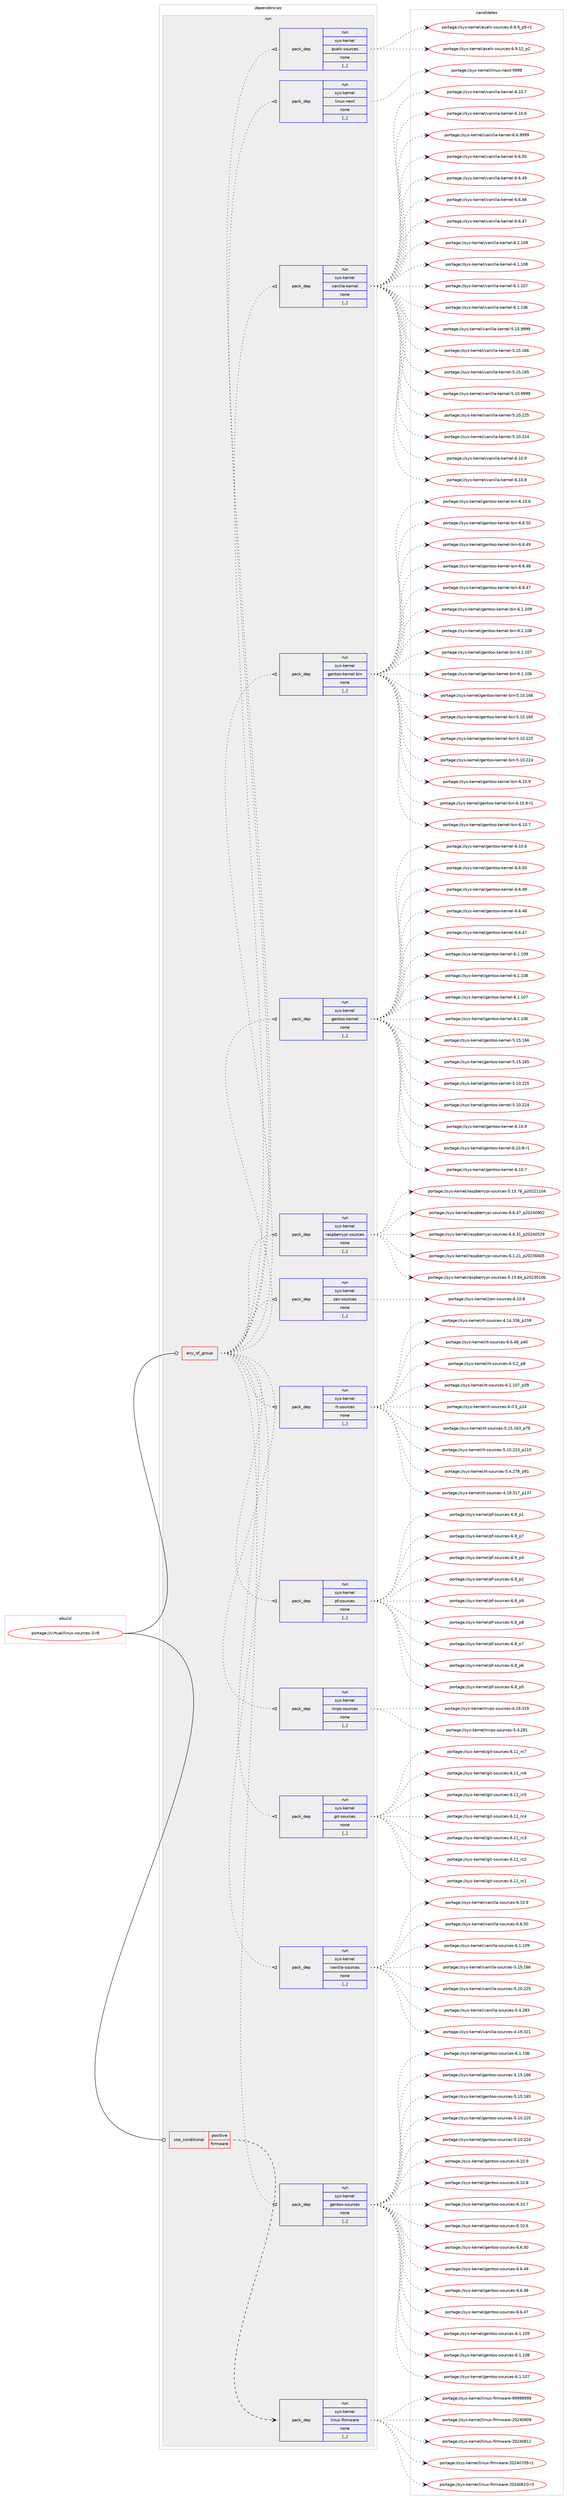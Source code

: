 digraph prolog {

# *************
# Graph options
# *************

newrank=true;
concentrate=true;
compound=true;
graph [rankdir=LR,fontname=Helvetica,fontsize=10,ranksep=1.5];#, ranksep=2.5, nodesep=0.2];
edge  [arrowhead=vee];
node  [fontname=Helvetica,fontsize=10];

# **********
# The ebuild
# **********

subgraph cluster_leftcol {
color=gray;
label=<<i>ebuild</i>>;
id [label="portage://virtual/linux-sources-3-r8", color=red, width=4, href="../virtual/linux-sources-3-r8.svg"];
}

# ****************
# The dependencies
# ****************

subgraph cluster_midcol {
color=gray;
label=<<i>dependencies</i>>;
subgraph cluster_compile {
fillcolor="#eeeeee";
style=filled;
label=<<i>compile</i>>;
}
subgraph cluster_compileandrun {
fillcolor="#eeeeee";
style=filled;
label=<<i>compile and run</i>>;
}
subgraph cluster_run {
fillcolor="#eeeeee";
style=filled;
label=<<i>run</i>>;
subgraph any20 {
dependency1050 [label=<<TABLE BORDER="0" CELLBORDER="1" CELLSPACING="0" CELLPADDING="4"><TR><TD CELLPADDING="10">any_of_group</TD></TR></TABLE>>, shape=none, color=red];subgraph pack839 {
dependency1051 [label=<<TABLE BORDER="0" CELLBORDER="1" CELLSPACING="0" CELLPADDING="4" WIDTH="220"><TR><TD ROWSPAN="6" CELLPADDING="30">pack_dep</TD></TR><TR><TD WIDTH="110">run</TD></TR><TR><TD>sys-kernel</TD></TR><TR><TD>gentoo-sources</TD></TR><TR><TD>none</TD></TR><TR><TD>[,,]</TD></TR></TABLE>>, shape=none, color=blue];
}
dependency1050:e -> dependency1051:w [weight=20,style="dotted",arrowhead="oinv"];
subgraph pack840 {
dependency1052 [label=<<TABLE BORDER="0" CELLBORDER="1" CELLSPACING="0" CELLPADDING="4" WIDTH="220"><TR><TD ROWSPAN="6" CELLPADDING="30">pack_dep</TD></TR><TR><TD WIDTH="110">run</TD></TR><TR><TD>sys-kernel</TD></TR><TR><TD>vanilla-sources</TD></TR><TR><TD>none</TD></TR><TR><TD>[,,]</TD></TR></TABLE>>, shape=none, color=blue];
}
dependency1050:e -> dependency1052:w [weight=20,style="dotted",arrowhead="oinv"];
subgraph pack841 {
dependency1053 [label=<<TABLE BORDER="0" CELLBORDER="1" CELLSPACING="0" CELLPADDING="4" WIDTH="220"><TR><TD ROWSPAN="6" CELLPADDING="30">pack_dep</TD></TR><TR><TD WIDTH="110">run</TD></TR><TR><TD>sys-kernel</TD></TR><TR><TD>git-sources</TD></TR><TR><TD>none</TD></TR><TR><TD>[,,]</TD></TR></TABLE>>, shape=none, color=blue];
}
dependency1050:e -> dependency1053:w [weight=20,style="dotted",arrowhead="oinv"];
subgraph pack842 {
dependency1054 [label=<<TABLE BORDER="0" CELLBORDER="1" CELLSPACING="0" CELLPADDING="4" WIDTH="220"><TR><TD ROWSPAN="6" CELLPADDING="30">pack_dep</TD></TR><TR><TD WIDTH="110">run</TD></TR><TR><TD>sys-kernel</TD></TR><TR><TD>mips-sources</TD></TR><TR><TD>none</TD></TR><TR><TD>[,,]</TD></TR></TABLE>>, shape=none, color=blue];
}
dependency1050:e -> dependency1054:w [weight=20,style="dotted",arrowhead="oinv"];
subgraph pack843 {
dependency1055 [label=<<TABLE BORDER="0" CELLBORDER="1" CELLSPACING="0" CELLPADDING="4" WIDTH="220"><TR><TD ROWSPAN="6" CELLPADDING="30">pack_dep</TD></TR><TR><TD WIDTH="110">run</TD></TR><TR><TD>sys-kernel</TD></TR><TR><TD>pf-sources</TD></TR><TR><TD>none</TD></TR><TR><TD>[,,]</TD></TR></TABLE>>, shape=none, color=blue];
}
dependency1050:e -> dependency1055:w [weight=20,style="dotted",arrowhead="oinv"];
subgraph pack844 {
dependency1056 [label=<<TABLE BORDER="0" CELLBORDER="1" CELLSPACING="0" CELLPADDING="4" WIDTH="220"><TR><TD ROWSPAN="6" CELLPADDING="30">pack_dep</TD></TR><TR><TD WIDTH="110">run</TD></TR><TR><TD>sys-kernel</TD></TR><TR><TD>rt-sources</TD></TR><TR><TD>none</TD></TR><TR><TD>[,,]</TD></TR></TABLE>>, shape=none, color=blue];
}
dependency1050:e -> dependency1056:w [weight=20,style="dotted",arrowhead="oinv"];
subgraph pack845 {
dependency1057 [label=<<TABLE BORDER="0" CELLBORDER="1" CELLSPACING="0" CELLPADDING="4" WIDTH="220"><TR><TD ROWSPAN="6" CELLPADDING="30">pack_dep</TD></TR><TR><TD WIDTH="110">run</TD></TR><TR><TD>sys-kernel</TD></TR><TR><TD>zen-sources</TD></TR><TR><TD>none</TD></TR><TR><TD>[,,]</TD></TR></TABLE>>, shape=none, color=blue];
}
dependency1050:e -> dependency1057:w [weight=20,style="dotted",arrowhead="oinv"];
subgraph pack846 {
dependency1058 [label=<<TABLE BORDER="0" CELLBORDER="1" CELLSPACING="0" CELLPADDING="4" WIDTH="220"><TR><TD ROWSPAN="6" CELLPADDING="30">pack_dep</TD></TR><TR><TD WIDTH="110">run</TD></TR><TR><TD>sys-kernel</TD></TR><TR><TD>raspberrypi-sources</TD></TR><TR><TD>none</TD></TR><TR><TD>[,,]</TD></TR></TABLE>>, shape=none, color=blue];
}
dependency1050:e -> dependency1058:w [weight=20,style="dotted",arrowhead="oinv"];
subgraph pack847 {
dependency1059 [label=<<TABLE BORDER="0" CELLBORDER="1" CELLSPACING="0" CELLPADDING="4" WIDTH="220"><TR><TD ROWSPAN="6" CELLPADDING="30">pack_dep</TD></TR><TR><TD WIDTH="110">run</TD></TR><TR><TD>sys-kernel</TD></TR><TR><TD>gentoo-kernel</TD></TR><TR><TD>none</TD></TR><TR><TD>[,,]</TD></TR></TABLE>>, shape=none, color=blue];
}
dependency1050:e -> dependency1059:w [weight=20,style="dotted",arrowhead="oinv"];
subgraph pack848 {
dependency1060 [label=<<TABLE BORDER="0" CELLBORDER="1" CELLSPACING="0" CELLPADDING="4" WIDTH="220"><TR><TD ROWSPAN="6" CELLPADDING="30">pack_dep</TD></TR><TR><TD WIDTH="110">run</TD></TR><TR><TD>sys-kernel</TD></TR><TR><TD>gentoo-kernel-bin</TD></TR><TR><TD>none</TD></TR><TR><TD>[,,]</TD></TR></TABLE>>, shape=none, color=blue];
}
dependency1050:e -> dependency1060:w [weight=20,style="dotted",arrowhead="oinv"];
subgraph pack849 {
dependency1061 [label=<<TABLE BORDER="0" CELLBORDER="1" CELLSPACING="0" CELLPADDING="4" WIDTH="220"><TR><TD ROWSPAN="6" CELLPADDING="30">pack_dep</TD></TR><TR><TD WIDTH="110">run</TD></TR><TR><TD>sys-kernel</TD></TR><TR><TD>vanilla-kernel</TD></TR><TR><TD>none</TD></TR><TR><TD>[,,]</TD></TR></TABLE>>, shape=none, color=blue];
}
dependency1050:e -> dependency1061:w [weight=20,style="dotted",arrowhead="oinv"];
subgraph pack850 {
dependency1062 [label=<<TABLE BORDER="0" CELLBORDER="1" CELLSPACING="0" CELLPADDING="4" WIDTH="220"><TR><TD ROWSPAN="6" CELLPADDING="30">pack_dep</TD></TR><TR><TD WIDTH="110">run</TD></TR><TR><TD>sys-kernel</TD></TR><TR><TD>linux-next</TD></TR><TR><TD>none</TD></TR><TR><TD>[,,]</TD></TR></TABLE>>, shape=none, color=blue];
}
dependency1050:e -> dependency1062:w [weight=20,style="dotted",arrowhead="oinv"];
subgraph pack851 {
dependency1063 [label=<<TABLE BORDER="0" CELLBORDER="1" CELLSPACING="0" CELLPADDING="4" WIDTH="220"><TR><TD ROWSPAN="6" CELLPADDING="30">pack_dep</TD></TR><TR><TD WIDTH="110">run</TD></TR><TR><TD>sys-kernel</TD></TR><TR><TD>asahi-sources</TD></TR><TR><TD>none</TD></TR><TR><TD>[,,]</TD></TR></TABLE>>, shape=none, color=blue];
}
dependency1050:e -> dependency1063:w [weight=20,style="dotted",arrowhead="oinv"];
}
id:e -> dependency1050:w [weight=20,style="solid",arrowhead="odot"];
subgraph cond193 {
dependency1064 [label=<<TABLE BORDER="0" CELLBORDER="1" CELLSPACING="0" CELLPADDING="4"><TR><TD ROWSPAN="3" CELLPADDING="10">use_conditional</TD></TR><TR><TD>positive</TD></TR><TR><TD>firmware</TD></TR></TABLE>>, shape=none, color=red];
subgraph pack852 {
dependency1065 [label=<<TABLE BORDER="0" CELLBORDER="1" CELLSPACING="0" CELLPADDING="4" WIDTH="220"><TR><TD ROWSPAN="6" CELLPADDING="30">pack_dep</TD></TR><TR><TD WIDTH="110">run</TD></TR><TR><TD>sys-kernel</TD></TR><TR><TD>linux-firmware</TD></TR><TR><TD>none</TD></TR><TR><TD>[,,]</TD></TR></TABLE>>, shape=none, color=blue];
}
dependency1064:e -> dependency1065:w [weight=20,style="dashed",arrowhead="vee"];
}
id:e -> dependency1064:w [weight=20,style="solid",arrowhead="odot"];
}
}

# **************
# The candidates
# **************

subgraph cluster_choices {
rank=same;
color=gray;
label=<<i>candidates</i>>;

subgraph choice839 {
color=black;
nodesep=1;
choice1151211154510710111411010110847103101110116111111451151111171149910111545544649484657 [label="portage://sys-kernel/gentoo-sources-6.10.9", color=red, width=4,href="../sys-kernel/gentoo-sources-6.10.9.svg"];
choice1151211154510710111411010110847103101110116111111451151111171149910111545544649484656 [label="portage://sys-kernel/gentoo-sources-6.10.8", color=red, width=4,href="../sys-kernel/gentoo-sources-6.10.8.svg"];
choice1151211154510710111411010110847103101110116111111451151111171149910111545544649484655 [label="portage://sys-kernel/gentoo-sources-6.10.7", color=red, width=4,href="../sys-kernel/gentoo-sources-6.10.7.svg"];
choice1151211154510710111411010110847103101110116111111451151111171149910111545544649484654 [label="portage://sys-kernel/gentoo-sources-6.10.6", color=red, width=4,href="../sys-kernel/gentoo-sources-6.10.6.svg"];
choice1151211154510710111411010110847103101110116111111451151111171149910111545544654465348 [label="portage://sys-kernel/gentoo-sources-6.6.50", color=red, width=4,href="../sys-kernel/gentoo-sources-6.6.50.svg"];
choice1151211154510710111411010110847103101110116111111451151111171149910111545544654465257 [label="portage://sys-kernel/gentoo-sources-6.6.49", color=red, width=4,href="../sys-kernel/gentoo-sources-6.6.49.svg"];
choice1151211154510710111411010110847103101110116111111451151111171149910111545544654465256 [label="portage://sys-kernel/gentoo-sources-6.6.48", color=red, width=4,href="../sys-kernel/gentoo-sources-6.6.48.svg"];
choice1151211154510710111411010110847103101110116111111451151111171149910111545544654465255 [label="portage://sys-kernel/gentoo-sources-6.6.47", color=red, width=4,href="../sys-kernel/gentoo-sources-6.6.47.svg"];
choice115121115451071011141101011084710310111011611111145115111117114991011154554464946494857 [label="portage://sys-kernel/gentoo-sources-6.1.109", color=red, width=4,href="../sys-kernel/gentoo-sources-6.1.109.svg"];
choice115121115451071011141101011084710310111011611111145115111117114991011154554464946494856 [label="portage://sys-kernel/gentoo-sources-6.1.108", color=red, width=4,href="../sys-kernel/gentoo-sources-6.1.108.svg"];
choice115121115451071011141101011084710310111011611111145115111117114991011154554464946494855 [label="portage://sys-kernel/gentoo-sources-6.1.107", color=red, width=4,href="../sys-kernel/gentoo-sources-6.1.107.svg"];
choice115121115451071011141101011084710310111011611111145115111117114991011154554464946494854 [label="portage://sys-kernel/gentoo-sources-6.1.106", color=red, width=4,href="../sys-kernel/gentoo-sources-6.1.106.svg"];
choice11512111545107101114110101108471031011101161111114511511111711499101115455346495346495454 [label="portage://sys-kernel/gentoo-sources-5.15.166", color=red, width=4,href="../sys-kernel/gentoo-sources-5.15.166.svg"];
choice11512111545107101114110101108471031011101161111114511511111711499101115455346495346495453 [label="portage://sys-kernel/gentoo-sources-5.15.165", color=red, width=4,href="../sys-kernel/gentoo-sources-5.15.165.svg"];
choice11512111545107101114110101108471031011101161111114511511111711499101115455346494846505053 [label="portage://sys-kernel/gentoo-sources-5.10.225", color=red, width=4,href="../sys-kernel/gentoo-sources-5.10.225.svg"];
choice11512111545107101114110101108471031011101161111114511511111711499101115455346494846505052 [label="portage://sys-kernel/gentoo-sources-5.10.224", color=red, width=4,href="../sys-kernel/gentoo-sources-5.10.224.svg"];
dependency1051:e -> choice1151211154510710111411010110847103101110116111111451151111171149910111545544649484657:w [style=dotted,weight="100"];
dependency1051:e -> choice1151211154510710111411010110847103101110116111111451151111171149910111545544649484656:w [style=dotted,weight="100"];
dependency1051:e -> choice1151211154510710111411010110847103101110116111111451151111171149910111545544649484655:w [style=dotted,weight="100"];
dependency1051:e -> choice1151211154510710111411010110847103101110116111111451151111171149910111545544649484654:w [style=dotted,weight="100"];
dependency1051:e -> choice1151211154510710111411010110847103101110116111111451151111171149910111545544654465348:w [style=dotted,weight="100"];
dependency1051:e -> choice1151211154510710111411010110847103101110116111111451151111171149910111545544654465257:w [style=dotted,weight="100"];
dependency1051:e -> choice1151211154510710111411010110847103101110116111111451151111171149910111545544654465256:w [style=dotted,weight="100"];
dependency1051:e -> choice1151211154510710111411010110847103101110116111111451151111171149910111545544654465255:w [style=dotted,weight="100"];
dependency1051:e -> choice115121115451071011141101011084710310111011611111145115111117114991011154554464946494857:w [style=dotted,weight="100"];
dependency1051:e -> choice115121115451071011141101011084710310111011611111145115111117114991011154554464946494856:w [style=dotted,weight="100"];
dependency1051:e -> choice115121115451071011141101011084710310111011611111145115111117114991011154554464946494855:w [style=dotted,weight="100"];
dependency1051:e -> choice115121115451071011141101011084710310111011611111145115111117114991011154554464946494854:w [style=dotted,weight="100"];
dependency1051:e -> choice11512111545107101114110101108471031011101161111114511511111711499101115455346495346495454:w [style=dotted,weight="100"];
dependency1051:e -> choice11512111545107101114110101108471031011101161111114511511111711499101115455346495346495453:w [style=dotted,weight="100"];
dependency1051:e -> choice11512111545107101114110101108471031011101161111114511511111711499101115455346494846505053:w [style=dotted,weight="100"];
dependency1051:e -> choice11512111545107101114110101108471031011101161111114511511111711499101115455346494846505052:w [style=dotted,weight="100"];
}
subgraph choice840 {
color=black;
nodesep=1;
choice11512111545107101114110101108471189711010510810897451151111171149910111545544649484657 [label="portage://sys-kernel/vanilla-sources-6.10.9", color=red, width=4,href="../sys-kernel/vanilla-sources-6.10.9.svg"];
choice11512111545107101114110101108471189711010510810897451151111171149910111545544654465348 [label="portage://sys-kernel/vanilla-sources-6.6.50", color=red, width=4,href="../sys-kernel/vanilla-sources-6.6.50.svg"];
choice1151211154510710111411010110847118971101051081089745115111117114991011154554464946494857 [label="portage://sys-kernel/vanilla-sources-6.1.109", color=red, width=4,href="../sys-kernel/vanilla-sources-6.1.109.svg"];
choice115121115451071011141101011084711897110105108108974511511111711499101115455346495346495454 [label="portage://sys-kernel/vanilla-sources-5.15.166", color=red, width=4,href="../sys-kernel/vanilla-sources-5.15.166.svg"];
choice115121115451071011141101011084711897110105108108974511511111711499101115455346494846505053 [label="portage://sys-kernel/vanilla-sources-5.10.225", color=red, width=4,href="../sys-kernel/vanilla-sources-5.10.225.svg"];
choice1151211154510710111411010110847118971101051081089745115111117114991011154553465246505651 [label="portage://sys-kernel/vanilla-sources-5.4.283", color=red, width=4,href="../sys-kernel/vanilla-sources-5.4.283.svg"];
choice115121115451071011141101011084711897110105108108974511511111711499101115455246495746515049 [label="portage://sys-kernel/vanilla-sources-4.19.321", color=red, width=4,href="../sys-kernel/vanilla-sources-4.19.321.svg"];
dependency1052:e -> choice11512111545107101114110101108471189711010510810897451151111171149910111545544649484657:w [style=dotted,weight="100"];
dependency1052:e -> choice11512111545107101114110101108471189711010510810897451151111171149910111545544654465348:w [style=dotted,weight="100"];
dependency1052:e -> choice1151211154510710111411010110847118971101051081089745115111117114991011154554464946494857:w [style=dotted,weight="100"];
dependency1052:e -> choice115121115451071011141101011084711897110105108108974511511111711499101115455346495346495454:w [style=dotted,weight="100"];
dependency1052:e -> choice115121115451071011141101011084711897110105108108974511511111711499101115455346494846505053:w [style=dotted,weight="100"];
dependency1052:e -> choice1151211154510710111411010110847118971101051081089745115111117114991011154553465246505651:w [style=dotted,weight="100"];
dependency1052:e -> choice115121115451071011141101011084711897110105108108974511511111711499101115455246495746515049:w [style=dotted,weight="100"];
}
subgraph choice841 {
color=black;
nodesep=1;
choice115121115451071011141101011084710310511645115111117114991011154554464949951149955 [label="portage://sys-kernel/git-sources-6.11_rc7", color=red, width=4,href="../sys-kernel/git-sources-6.11_rc7.svg"];
choice115121115451071011141101011084710310511645115111117114991011154554464949951149954 [label="portage://sys-kernel/git-sources-6.11_rc6", color=red, width=4,href="../sys-kernel/git-sources-6.11_rc6.svg"];
choice115121115451071011141101011084710310511645115111117114991011154554464949951149953 [label="portage://sys-kernel/git-sources-6.11_rc5", color=red, width=4,href="../sys-kernel/git-sources-6.11_rc5.svg"];
choice115121115451071011141101011084710310511645115111117114991011154554464949951149952 [label="portage://sys-kernel/git-sources-6.11_rc4", color=red, width=4,href="../sys-kernel/git-sources-6.11_rc4.svg"];
choice115121115451071011141101011084710310511645115111117114991011154554464949951149951 [label="portage://sys-kernel/git-sources-6.11_rc3", color=red, width=4,href="../sys-kernel/git-sources-6.11_rc3.svg"];
choice115121115451071011141101011084710310511645115111117114991011154554464949951149950 [label="portage://sys-kernel/git-sources-6.11_rc2", color=red, width=4,href="../sys-kernel/git-sources-6.11_rc2.svg"];
choice115121115451071011141101011084710310511645115111117114991011154554464949951149949 [label="portage://sys-kernel/git-sources-6.11_rc1", color=red, width=4,href="../sys-kernel/git-sources-6.11_rc1.svg"];
dependency1053:e -> choice115121115451071011141101011084710310511645115111117114991011154554464949951149955:w [style=dotted,weight="100"];
dependency1053:e -> choice115121115451071011141101011084710310511645115111117114991011154554464949951149954:w [style=dotted,weight="100"];
dependency1053:e -> choice115121115451071011141101011084710310511645115111117114991011154554464949951149953:w [style=dotted,weight="100"];
dependency1053:e -> choice115121115451071011141101011084710310511645115111117114991011154554464949951149952:w [style=dotted,weight="100"];
dependency1053:e -> choice115121115451071011141101011084710310511645115111117114991011154554464949951149951:w [style=dotted,weight="100"];
dependency1053:e -> choice115121115451071011141101011084710310511645115111117114991011154554464949951149950:w [style=dotted,weight="100"];
dependency1053:e -> choice115121115451071011141101011084710310511645115111117114991011154554464949951149949:w [style=dotted,weight="100"];
}
subgraph choice842 {
color=black;
nodesep=1;
choice115121115451071011141101011084710910511211545115111117114991011154553465246505649 [label="portage://sys-kernel/mips-sources-5.4.281", color=red, width=4,href="../sys-kernel/mips-sources-5.4.281.svg"];
choice11512111545107101114110101108471091051121154511511111711499101115455246495746514957 [label="portage://sys-kernel/mips-sources-4.19.319", color=red, width=4,href="../sys-kernel/mips-sources-4.19.319.svg"];
dependency1054:e -> choice115121115451071011141101011084710910511211545115111117114991011154553465246505649:w [style=dotted,weight="100"];
dependency1054:e -> choice11512111545107101114110101108471091051121154511511111711499101115455246495746514957:w [style=dotted,weight="100"];
}
subgraph choice843 {
color=black;
nodesep=1;
choice11512111545107101114110101108471121024511511111711499101115455446579511255 [label="portage://sys-kernel/pf-sources-6.9_p7", color=red, width=4,href="../sys-kernel/pf-sources-6.9_p7.svg"];
choice11512111545107101114110101108471121024511511111711499101115455446579511252 [label="portage://sys-kernel/pf-sources-6.9_p4", color=red, width=4,href="../sys-kernel/pf-sources-6.9_p4.svg"];
choice11512111545107101114110101108471121024511511111711499101115455446579511250 [label="portage://sys-kernel/pf-sources-6.9_p2", color=red, width=4,href="../sys-kernel/pf-sources-6.9_p2.svg"];
choice11512111545107101114110101108471121024511511111711499101115455446569511257 [label="portage://sys-kernel/pf-sources-6.8_p9", color=red, width=4,href="../sys-kernel/pf-sources-6.8_p9.svg"];
choice11512111545107101114110101108471121024511511111711499101115455446569511256 [label="portage://sys-kernel/pf-sources-6.8_p8", color=red, width=4,href="../sys-kernel/pf-sources-6.8_p8.svg"];
choice11512111545107101114110101108471121024511511111711499101115455446569511255 [label="portage://sys-kernel/pf-sources-6.8_p7", color=red, width=4,href="../sys-kernel/pf-sources-6.8_p7.svg"];
choice11512111545107101114110101108471121024511511111711499101115455446569511254 [label="portage://sys-kernel/pf-sources-6.8_p6", color=red, width=4,href="../sys-kernel/pf-sources-6.8_p6.svg"];
choice11512111545107101114110101108471121024511511111711499101115455446569511253 [label="portage://sys-kernel/pf-sources-6.8_p5", color=red, width=4,href="../sys-kernel/pf-sources-6.8_p5.svg"];
choice11512111545107101114110101108471121024511511111711499101115455446569511249 [label="portage://sys-kernel/pf-sources-6.8_p1", color=red, width=4,href="../sys-kernel/pf-sources-6.8_p1.svg"];
dependency1055:e -> choice11512111545107101114110101108471121024511511111711499101115455446579511255:w [style=dotted,weight="100"];
dependency1055:e -> choice11512111545107101114110101108471121024511511111711499101115455446579511252:w [style=dotted,weight="100"];
dependency1055:e -> choice11512111545107101114110101108471121024511511111711499101115455446579511250:w [style=dotted,weight="100"];
dependency1055:e -> choice11512111545107101114110101108471121024511511111711499101115455446569511257:w [style=dotted,weight="100"];
dependency1055:e -> choice11512111545107101114110101108471121024511511111711499101115455446569511256:w [style=dotted,weight="100"];
dependency1055:e -> choice11512111545107101114110101108471121024511511111711499101115455446569511255:w [style=dotted,weight="100"];
dependency1055:e -> choice11512111545107101114110101108471121024511511111711499101115455446569511254:w [style=dotted,weight="100"];
dependency1055:e -> choice11512111545107101114110101108471121024511511111711499101115455446569511253:w [style=dotted,weight="100"];
dependency1055:e -> choice11512111545107101114110101108471121024511511111711499101115455446569511249:w [style=dotted,weight="100"];
}
subgraph choice844 {
color=black;
nodesep=1;
choice1151211154510710111411010110847114116451151111171149910111545544654465256951125248 [label="portage://sys-kernel/rt-sources-6.6.48_p40", color=red, width=4,href="../sys-kernel/rt-sources-6.6.48_p40.svg"];
choice115121115451071011141101011084711411645115111117114991011154554465346509511256 [label="portage://sys-kernel/rt-sources-6.5.2_p8", color=red, width=4,href="../sys-kernel/rt-sources-6.5.2_p8.svg"];
choice115121115451071011141101011084711411645115111117114991011154554464946494855951125157 [label="portage://sys-kernel/rt-sources-6.1.107_p39", color=red, width=4,href="../sys-kernel/rt-sources-6.1.107_p39.svg"];
choice11512111545107101114110101108471141164511511111711499101115455446484653951124952 [label="portage://sys-kernel/rt-sources-6.0.5_p14", color=red, width=4,href="../sys-kernel/rt-sources-6.0.5_p14.svg"];
choice11512111545107101114110101108471141164511511111711499101115455346495346495451951125556 [label="portage://sys-kernel/rt-sources-5.15.163_p78", color=red, width=4,href="../sys-kernel/rt-sources-5.15.163_p78.svg"];
choice1151211154510710111411010110847114116451151111171149910111545534649484650505195112494953 [label="portage://sys-kernel/rt-sources-5.10.223_p115", color=red, width=4,href="../sys-kernel/rt-sources-5.10.223_p115.svg"];
choice115121115451071011141101011084711411645115111117114991011154553465246505556951125749 [label="portage://sys-kernel/rt-sources-5.4.278_p91", color=red, width=4,href="../sys-kernel/rt-sources-5.4.278_p91.svg"];
choice1151211154510710111411010110847114116451151111171149910111545524649574651495595112495155 [label="portage://sys-kernel/rt-sources-4.19.317_p137", color=red, width=4,href="../sys-kernel/rt-sources-4.19.317_p137.svg"];
choice1151211154510710111411010110847114116451151111171149910111545524649524651515495112495357 [label="portage://sys-kernel/rt-sources-4.14.336_p159", color=red, width=4,href="../sys-kernel/rt-sources-4.14.336_p159.svg"];
dependency1056:e -> choice1151211154510710111411010110847114116451151111171149910111545544654465256951125248:w [style=dotted,weight="100"];
dependency1056:e -> choice115121115451071011141101011084711411645115111117114991011154554465346509511256:w [style=dotted,weight="100"];
dependency1056:e -> choice115121115451071011141101011084711411645115111117114991011154554464946494855951125157:w [style=dotted,weight="100"];
dependency1056:e -> choice11512111545107101114110101108471141164511511111711499101115455446484653951124952:w [style=dotted,weight="100"];
dependency1056:e -> choice11512111545107101114110101108471141164511511111711499101115455346495346495451951125556:w [style=dotted,weight="100"];
dependency1056:e -> choice1151211154510710111411010110847114116451151111171149910111545534649484650505195112494953:w [style=dotted,weight="100"];
dependency1056:e -> choice115121115451071011141101011084711411645115111117114991011154553465246505556951125749:w [style=dotted,weight="100"];
dependency1056:e -> choice1151211154510710111411010110847114116451151111171149910111545524649574651495595112495155:w [style=dotted,weight="100"];
dependency1056:e -> choice1151211154510710111411010110847114116451151111171149910111545524649524651515495112495357:w [style=dotted,weight="100"];
}
subgraph choice845 {
color=black;
nodesep=1;
choice1151211154510710111411010110847122101110451151111171149910111545544649484656 [label="portage://sys-kernel/zen-sources-6.10.8", color=red, width=4,href="../sys-kernel/zen-sources-6.10.8.svg"];
dependency1057:e -> choice1151211154510710111411010110847122101110451151111171149910111545544649484656:w [style=dotted,weight="100"];
}
subgraph choice846 {
color=black;
nodesep=1;
choice11512111545107101114110101108471149711511298101114114121112105451151111171149910111545544654465255951125048505248574850 [label="portage://sys-kernel/raspberrypi-sources-6.6.47_p20240902", color=red, width=4,href="../sys-kernel/raspberrypi-sources-6.6.47_p20240902.svg"];
choice11512111545107101114110101108471149711511298101114114121112105451151111171149910111545544654465149951125048505248535057 [label="portage://sys-kernel/raspberrypi-sources-6.6.31_p20240529", color=red, width=4,href="../sys-kernel/raspberrypi-sources-6.6.31_p20240529.svg"];
choice11512111545107101114110101108471149711511298101114114121112105451151111171149910111545544649465049951125048505148524853 [label="portage://sys-kernel/raspberrypi-sources-6.1.21_p20230405", color=red, width=4,href="../sys-kernel/raspberrypi-sources-6.1.21_p20230405.svg"];
choice1151211154510710111411010110847114971151129810111411412111210545115111117114991011154553464953465652951125048505148494854 [label="portage://sys-kernel/raspberrypi-sources-5.15.84_p20230106", color=red, width=4,href="../sys-kernel/raspberrypi-sources-5.15.84_p20230106.svg"];
choice1151211154510710111411010110847114971151129810111411412111210545115111117114991011154553464953465554951125048505049494852 [label="portage://sys-kernel/raspberrypi-sources-5.15.76_p20221104", color=red, width=4,href="../sys-kernel/raspberrypi-sources-5.15.76_p20221104.svg"];
dependency1058:e -> choice11512111545107101114110101108471149711511298101114114121112105451151111171149910111545544654465255951125048505248574850:w [style=dotted,weight="100"];
dependency1058:e -> choice11512111545107101114110101108471149711511298101114114121112105451151111171149910111545544654465149951125048505248535057:w [style=dotted,weight="100"];
dependency1058:e -> choice11512111545107101114110101108471149711511298101114114121112105451151111171149910111545544649465049951125048505148524853:w [style=dotted,weight="100"];
dependency1058:e -> choice1151211154510710111411010110847114971151129810111411412111210545115111117114991011154553464953465652951125048505148494854:w [style=dotted,weight="100"];
dependency1058:e -> choice1151211154510710111411010110847114971151129810111411412111210545115111117114991011154553464953465554951125048505049494852:w [style=dotted,weight="100"];
}
subgraph choice847 {
color=black;
nodesep=1;
choice11512111545107101114110101108471031011101161111114510710111411010110845544649484657 [label="portage://sys-kernel/gentoo-kernel-6.10.9", color=red, width=4,href="../sys-kernel/gentoo-kernel-6.10.9.svg"];
choice115121115451071011141101011084710310111011611111145107101114110101108455446494846564511449 [label="portage://sys-kernel/gentoo-kernel-6.10.8-r1", color=red, width=4,href="../sys-kernel/gentoo-kernel-6.10.8-r1.svg"];
choice11512111545107101114110101108471031011101161111114510710111411010110845544649484655 [label="portage://sys-kernel/gentoo-kernel-6.10.7", color=red, width=4,href="../sys-kernel/gentoo-kernel-6.10.7.svg"];
choice11512111545107101114110101108471031011101161111114510710111411010110845544649484654 [label="portage://sys-kernel/gentoo-kernel-6.10.6", color=red, width=4,href="../sys-kernel/gentoo-kernel-6.10.6.svg"];
choice11512111545107101114110101108471031011101161111114510710111411010110845544654465348 [label="portage://sys-kernel/gentoo-kernel-6.6.50", color=red, width=4,href="../sys-kernel/gentoo-kernel-6.6.50.svg"];
choice11512111545107101114110101108471031011101161111114510710111411010110845544654465257 [label="portage://sys-kernel/gentoo-kernel-6.6.49", color=red, width=4,href="../sys-kernel/gentoo-kernel-6.6.49.svg"];
choice11512111545107101114110101108471031011101161111114510710111411010110845544654465256 [label="portage://sys-kernel/gentoo-kernel-6.6.48", color=red, width=4,href="../sys-kernel/gentoo-kernel-6.6.48.svg"];
choice11512111545107101114110101108471031011101161111114510710111411010110845544654465255 [label="portage://sys-kernel/gentoo-kernel-6.6.47", color=red, width=4,href="../sys-kernel/gentoo-kernel-6.6.47.svg"];
choice1151211154510710111411010110847103101110116111111451071011141101011084554464946494857 [label="portage://sys-kernel/gentoo-kernel-6.1.109", color=red, width=4,href="../sys-kernel/gentoo-kernel-6.1.109.svg"];
choice1151211154510710111411010110847103101110116111111451071011141101011084554464946494856 [label="portage://sys-kernel/gentoo-kernel-6.1.108", color=red, width=4,href="../sys-kernel/gentoo-kernel-6.1.108.svg"];
choice1151211154510710111411010110847103101110116111111451071011141101011084554464946494855 [label="portage://sys-kernel/gentoo-kernel-6.1.107", color=red, width=4,href="../sys-kernel/gentoo-kernel-6.1.107.svg"];
choice1151211154510710111411010110847103101110116111111451071011141101011084554464946494854 [label="portage://sys-kernel/gentoo-kernel-6.1.106", color=red, width=4,href="../sys-kernel/gentoo-kernel-6.1.106.svg"];
choice115121115451071011141101011084710310111011611111145107101114110101108455346495346495454 [label="portage://sys-kernel/gentoo-kernel-5.15.166", color=red, width=4,href="../sys-kernel/gentoo-kernel-5.15.166.svg"];
choice115121115451071011141101011084710310111011611111145107101114110101108455346495346495453 [label="portage://sys-kernel/gentoo-kernel-5.15.165", color=red, width=4,href="../sys-kernel/gentoo-kernel-5.15.165.svg"];
choice115121115451071011141101011084710310111011611111145107101114110101108455346494846505053 [label="portage://sys-kernel/gentoo-kernel-5.10.225", color=red, width=4,href="../sys-kernel/gentoo-kernel-5.10.225.svg"];
choice115121115451071011141101011084710310111011611111145107101114110101108455346494846505052 [label="portage://sys-kernel/gentoo-kernel-5.10.224", color=red, width=4,href="../sys-kernel/gentoo-kernel-5.10.224.svg"];
dependency1059:e -> choice11512111545107101114110101108471031011101161111114510710111411010110845544649484657:w [style=dotted,weight="100"];
dependency1059:e -> choice115121115451071011141101011084710310111011611111145107101114110101108455446494846564511449:w [style=dotted,weight="100"];
dependency1059:e -> choice11512111545107101114110101108471031011101161111114510710111411010110845544649484655:w [style=dotted,weight="100"];
dependency1059:e -> choice11512111545107101114110101108471031011101161111114510710111411010110845544649484654:w [style=dotted,weight="100"];
dependency1059:e -> choice11512111545107101114110101108471031011101161111114510710111411010110845544654465348:w [style=dotted,weight="100"];
dependency1059:e -> choice11512111545107101114110101108471031011101161111114510710111411010110845544654465257:w [style=dotted,weight="100"];
dependency1059:e -> choice11512111545107101114110101108471031011101161111114510710111411010110845544654465256:w [style=dotted,weight="100"];
dependency1059:e -> choice11512111545107101114110101108471031011101161111114510710111411010110845544654465255:w [style=dotted,weight="100"];
dependency1059:e -> choice1151211154510710111411010110847103101110116111111451071011141101011084554464946494857:w [style=dotted,weight="100"];
dependency1059:e -> choice1151211154510710111411010110847103101110116111111451071011141101011084554464946494856:w [style=dotted,weight="100"];
dependency1059:e -> choice1151211154510710111411010110847103101110116111111451071011141101011084554464946494855:w [style=dotted,weight="100"];
dependency1059:e -> choice1151211154510710111411010110847103101110116111111451071011141101011084554464946494854:w [style=dotted,weight="100"];
dependency1059:e -> choice115121115451071011141101011084710310111011611111145107101114110101108455346495346495454:w [style=dotted,weight="100"];
dependency1059:e -> choice115121115451071011141101011084710310111011611111145107101114110101108455346495346495453:w [style=dotted,weight="100"];
dependency1059:e -> choice115121115451071011141101011084710310111011611111145107101114110101108455346494846505053:w [style=dotted,weight="100"];
dependency1059:e -> choice115121115451071011141101011084710310111011611111145107101114110101108455346494846505052:w [style=dotted,weight="100"];
}
subgraph choice848 {
color=black;
nodesep=1;
choice115121115451071011141101011084710310111011611111145107101114110101108459810511045544649484657 [label="portage://sys-kernel/gentoo-kernel-bin-6.10.9", color=red, width=4,href="../sys-kernel/gentoo-kernel-bin-6.10.9.svg"];
choice1151211154510710111411010110847103101110116111111451071011141101011084598105110455446494846564511449 [label="portage://sys-kernel/gentoo-kernel-bin-6.10.8-r1", color=red, width=4,href="../sys-kernel/gentoo-kernel-bin-6.10.8-r1.svg"];
choice115121115451071011141101011084710310111011611111145107101114110101108459810511045544649484655 [label="portage://sys-kernel/gentoo-kernel-bin-6.10.7", color=red, width=4,href="../sys-kernel/gentoo-kernel-bin-6.10.7.svg"];
choice115121115451071011141101011084710310111011611111145107101114110101108459810511045544649484654 [label="portage://sys-kernel/gentoo-kernel-bin-6.10.6", color=red, width=4,href="../sys-kernel/gentoo-kernel-bin-6.10.6.svg"];
choice115121115451071011141101011084710310111011611111145107101114110101108459810511045544654465348 [label="portage://sys-kernel/gentoo-kernel-bin-6.6.50", color=red, width=4,href="../sys-kernel/gentoo-kernel-bin-6.6.50.svg"];
choice115121115451071011141101011084710310111011611111145107101114110101108459810511045544654465257 [label="portage://sys-kernel/gentoo-kernel-bin-6.6.49", color=red, width=4,href="../sys-kernel/gentoo-kernel-bin-6.6.49.svg"];
choice115121115451071011141101011084710310111011611111145107101114110101108459810511045544654465256 [label="portage://sys-kernel/gentoo-kernel-bin-6.6.48", color=red, width=4,href="../sys-kernel/gentoo-kernel-bin-6.6.48.svg"];
choice115121115451071011141101011084710310111011611111145107101114110101108459810511045544654465255 [label="portage://sys-kernel/gentoo-kernel-bin-6.6.47", color=red, width=4,href="../sys-kernel/gentoo-kernel-bin-6.6.47.svg"];
choice11512111545107101114110101108471031011101161111114510710111411010110845981051104554464946494857 [label="portage://sys-kernel/gentoo-kernel-bin-6.1.109", color=red, width=4,href="../sys-kernel/gentoo-kernel-bin-6.1.109.svg"];
choice11512111545107101114110101108471031011101161111114510710111411010110845981051104554464946494856 [label="portage://sys-kernel/gentoo-kernel-bin-6.1.108", color=red, width=4,href="../sys-kernel/gentoo-kernel-bin-6.1.108.svg"];
choice11512111545107101114110101108471031011101161111114510710111411010110845981051104554464946494855 [label="portage://sys-kernel/gentoo-kernel-bin-6.1.107", color=red, width=4,href="../sys-kernel/gentoo-kernel-bin-6.1.107.svg"];
choice11512111545107101114110101108471031011101161111114510710111411010110845981051104554464946494854 [label="portage://sys-kernel/gentoo-kernel-bin-6.1.106", color=red, width=4,href="../sys-kernel/gentoo-kernel-bin-6.1.106.svg"];
choice1151211154510710111411010110847103101110116111111451071011141101011084598105110455346495346495454 [label="portage://sys-kernel/gentoo-kernel-bin-5.15.166", color=red, width=4,href="../sys-kernel/gentoo-kernel-bin-5.15.166.svg"];
choice1151211154510710111411010110847103101110116111111451071011141101011084598105110455346495346495453 [label="portage://sys-kernel/gentoo-kernel-bin-5.15.165", color=red, width=4,href="../sys-kernel/gentoo-kernel-bin-5.15.165.svg"];
choice1151211154510710111411010110847103101110116111111451071011141101011084598105110455346494846505053 [label="portage://sys-kernel/gentoo-kernel-bin-5.10.225", color=red, width=4,href="../sys-kernel/gentoo-kernel-bin-5.10.225.svg"];
choice1151211154510710111411010110847103101110116111111451071011141101011084598105110455346494846505052 [label="portage://sys-kernel/gentoo-kernel-bin-5.10.224", color=red, width=4,href="../sys-kernel/gentoo-kernel-bin-5.10.224.svg"];
dependency1060:e -> choice115121115451071011141101011084710310111011611111145107101114110101108459810511045544649484657:w [style=dotted,weight="100"];
dependency1060:e -> choice1151211154510710111411010110847103101110116111111451071011141101011084598105110455446494846564511449:w [style=dotted,weight="100"];
dependency1060:e -> choice115121115451071011141101011084710310111011611111145107101114110101108459810511045544649484655:w [style=dotted,weight="100"];
dependency1060:e -> choice115121115451071011141101011084710310111011611111145107101114110101108459810511045544649484654:w [style=dotted,weight="100"];
dependency1060:e -> choice115121115451071011141101011084710310111011611111145107101114110101108459810511045544654465348:w [style=dotted,weight="100"];
dependency1060:e -> choice115121115451071011141101011084710310111011611111145107101114110101108459810511045544654465257:w [style=dotted,weight="100"];
dependency1060:e -> choice115121115451071011141101011084710310111011611111145107101114110101108459810511045544654465256:w [style=dotted,weight="100"];
dependency1060:e -> choice115121115451071011141101011084710310111011611111145107101114110101108459810511045544654465255:w [style=dotted,weight="100"];
dependency1060:e -> choice11512111545107101114110101108471031011101161111114510710111411010110845981051104554464946494857:w [style=dotted,weight="100"];
dependency1060:e -> choice11512111545107101114110101108471031011101161111114510710111411010110845981051104554464946494856:w [style=dotted,weight="100"];
dependency1060:e -> choice11512111545107101114110101108471031011101161111114510710111411010110845981051104554464946494855:w [style=dotted,weight="100"];
dependency1060:e -> choice11512111545107101114110101108471031011101161111114510710111411010110845981051104554464946494854:w [style=dotted,weight="100"];
dependency1060:e -> choice1151211154510710111411010110847103101110116111111451071011141101011084598105110455346495346495454:w [style=dotted,weight="100"];
dependency1060:e -> choice1151211154510710111411010110847103101110116111111451071011141101011084598105110455346495346495453:w [style=dotted,weight="100"];
dependency1060:e -> choice1151211154510710111411010110847103101110116111111451071011141101011084598105110455346494846505053:w [style=dotted,weight="100"];
dependency1060:e -> choice1151211154510710111411010110847103101110116111111451071011141101011084598105110455346494846505052:w [style=dotted,weight="100"];
}
subgraph choice849 {
color=black;
nodesep=1;
choice115121115451071011141101011084711897110105108108974510710111411010110845544649484657 [label="portage://sys-kernel/vanilla-kernel-6.10.9", color=red, width=4,href="../sys-kernel/vanilla-kernel-6.10.9.svg"];
choice115121115451071011141101011084711897110105108108974510710111411010110845544649484656 [label="portage://sys-kernel/vanilla-kernel-6.10.8", color=red, width=4,href="../sys-kernel/vanilla-kernel-6.10.8.svg"];
choice115121115451071011141101011084711897110105108108974510710111411010110845544649484655 [label="portage://sys-kernel/vanilla-kernel-6.10.7", color=red, width=4,href="../sys-kernel/vanilla-kernel-6.10.7.svg"];
choice115121115451071011141101011084711897110105108108974510710111411010110845544649484654 [label="portage://sys-kernel/vanilla-kernel-6.10.6", color=red, width=4,href="../sys-kernel/vanilla-kernel-6.10.6.svg"];
choice1151211154510710111411010110847118971101051081089745107101114110101108455446544657575757 [label="portage://sys-kernel/vanilla-kernel-6.6.9999", color=red, width=4,href="../sys-kernel/vanilla-kernel-6.6.9999.svg"];
choice115121115451071011141101011084711897110105108108974510710111411010110845544654465348 [label="portage://sys-kernel/vanilla-kernel-6.6.50", color=red, width=4,href="../sys-kernel/vanilla-kernel-6.6.50.svg"];
choice115121115451071011141101011084711897110105108108974510710111411010110845544654465257 [label="portage://sys-kernel/vanilla-kernel-6.6.49", color=red, width=4,href="../sys-kernel/vanilla-kernel-6.6.49.svg"];
choice115121115451071011141101011084711897110105108108974510710111411010110845544654465256 [label="portage://sys-kernel/vanilla-kernel-6.6.48", color=red, width=4,href="../sys-kernel/vanilla-kernel-6.6.48.svg"];
choice115121115451071011141101011084711897110105108108974510710111411010110845544654465255 [label="portage://sys-kernel/vanilla-kernel-6.6.47", color=red, width=4,href="../sys-kernel/vanilla-kernel-6.6.47.svg"];
choice11512111545107101114110101108471189711010510810897451071011141101011084554464946494857 [label="portage://sys-kernel/vanilla-kernel-6.1.109", color=red, width=4,href="../sys-kernel/vanilla-kernel-6.1.109.svg"];
choice11512111545107101114110101108471189711010510810897451071011141101011084554464946494856 [label="portage://sys-kernel/vanilla-kernel-6.1.108", color=red, width=4,href="../sys-kernel/vanilla-kernel-6.1.108.svg"];
choice11512111545107101114110101108471189711010510810897451071011141101011084554464946494855 [label="portage://sys-kernel/vanilla-kernel-6.1.107", color=red, width=4,href="../sys-kernel/vanilla-kernel-6.1.107.svg"];
choice11512111545107101114110101108471189711010510810897451071011141101011084554464946494854 [label="portage://sys-kernel/vanilla-kernel-6.1.106", color=red, width=4,href="../sys-kernel/vanilla-kernel-6.1.106.svg"];
choice115121115451071011141101011084711897110105108108974510710111411010110845534649534657575757 [label="portage://sys-kernel/vanilla-kernel-5.15.9999", color=red, width=4,href="../sys-kernel/vanilla-kernel-5.15.9999.svg"];
choice1151211154510710111411010110847118971101051081089745107101114110101108455346495346495454 [label="portage://sys-kernel/vanilla-kernel-5.15.166", color=red, width=4,href="../sys-kernel/vanilla-kernel-5.15.166.svg"];
choice1151211154510710111411010110847118971101051081089745107101114110101108455346495346495453 [label="portage://sys-kernel/vanilla-kernel-5.15.165", color=red, width=4,href="../sys-kernel/vanilla-kernel-5.15.165.svg"];
choice115121115451071011141101011084711897110105108108974510710111411010110845534649484657575757 [label="portage://sys-kernel/vanilla-kernel-5.10.9999", color=red, width=4,href="../sys-kernel/vanilla-kernel-5.10.9999.svg"];
choice1151211154510710111411010110847118971101051081089745107101114110101108455346494846505053 [label="portage://sys-kernel/vanilla-kernel-5.10.225", color=red, width=4,href="../sys-kernel/vanilla-kernel-5.10.225.svg"];
choice1151211154510710111411010110847118971101051081089745107101114110101108455346494846505052 [label="portage://sys-kernel/vanilla-kernel-5.10.224", color=red, width=4,href="../sys-kernel/vanilla-kernel-5.10.224.svg"];
dependency1061:e -> choice115121115451071011141101011084711897110105108108974510710111411010110845544649484657:w [style=dotted,weight="100"];
dependency1061:e -> choice115121115451071011141101011084711897110105108108974510710111411010110845544649484656:w [style=dotted,weight="100"];
dependency1061:e -> choice115121115451071011141101011084711897110105108108974510710111411010110845544649484655:w [style=dotted,weight="100"];
dependency1061:e -> choice115121115451071011141101011084711897110105108108974510710111411010110845544649484654:w [style=dotted,weight="100"];
dependency1061:e -> choice1151211154510710111411010110847118971101051081089745107101114110101108455446544657575757:w [style=dotted,weight="100"];
dependency1061:e -> choice115121115451071011141101011084711897110105108108974510710111411010110845544654465348:w [style=dotted,weight="100"];
dependency1061:e -> choice115121115451071011141101011084711897110105108108974510710111411010110845544654465257:w [style=dotted,weight="100"];
dependency1061:e -> choice115121115451071011141101011084711897110105108108974510710111411010110845544654465256:w [style=dotted,weight="100"];
dependency1061:e -> choice115121115451071011141101011084711897110105108108974510710111411010110845544654465255:w [style=dotted,weight="100"];
dependency1061:e -> choice11512111545107101114110101108471189711010510810897451071011141101011084554464946494857:w [style=dotted,weight="100"];
dependency1061:e -> choice11512111545107101114110101108471189711010510810897451071011141101011084554464946494856:w [style=dotted,weight="100"];
dependency1061:e -> choice11512111545107101114110101108471189711010510810897451071011141101011084554464946494855:w [style=dotted,weight="100"];
dependency1061:e -> choice11512111545107101114110101108471189711010510810897451071011141101011084554464946494854:w [style=dotted,weight="100"];
dependency1061:e -> choice115121115451071011141101011084711897110105108108974510710111411010110845534649534657575757:w [style=dotted,weight="100"];
dependency1061:e -> choice1151211154510710111411010110847118971101051081089745107101114110101108455346495346495454:w [style=dotted,weight="100"];
dependency1061:e -> choice1151211154510710111411010110847118971101051081089745107101114110101108455346495346495453:w [style=dotted,weight="100"];
dependency1061:e -> choice115121115451071011141101011084711897110105108108974510710111411010110845534649484657575757:w [style=dotted,weight="100"];
dependency1061:e -> choice1151211154510710111411010110847118971101051081089745107101114110101108455346494846505053:w [style=dotted,weight="100"];
dependency1061:e -> choice1151211154510710111411010110847118971101051081089745107101114110101108455346494846505052:w [style=dotted,weight="100"];
}
subgraph choice850 {
color=black;
nodesep=1;
choice1151211154510710111411010110847108105110117120451101011201164557575757 [label="portage://sys-kernel/linux-next-9999", color=red, width=4,href="../sys-kernel/linux-next-9999.svg"];
dependency1062:e -> choice1151211154510710111411010110847108105110117120451101011201164557575757:w [style=dotted,weight="100"];
}
subgraph choice851 {
color=black;
nodesep=1;
choice115121115451071011141101011084797115971041054511511111711499101115455446574649509511250 [label="portage://sys-kernel/asahi-sources-6.9.12_p2", color=red, width=4,href="../sys-kernel/asahi-sources-6.9.12_p2.svg"];
choice11512111545107101114110101108479711597104105451151111171149910111545544657465795112534511449 [label="portage://sys-kernel/asahi-sources-6.9.9_p5-r1", color=red, width=4,href="../sys-kernel/asahi-sources-6.9.9_p5-r1.svg"];
dependency1063:e -> choice115121115451071011141101011084797115971041054511511111711499101115455446574649509511250:w [style=dotted,weight="100"];
dependency1063:e -> choice11512111545107101114110101108479711597104105451151111171149910111545544657465795112534511449:w [style=dotted,weight="100"];
}
subgraph choice852 {
color=black;
nodesep=1;
choice11512111545107101114110101108471081051101171204510210511410911997114101455757575757575757 [label="portage://sys-kernel/linux-firmware-99999999", color=red, width=4,href="../sys-kernel/linux-firmware-99999999.svg"];
choice11512111545107101114110101108471081051101171204510210511410911997114101455048505248574857 [label="portage://sys-kernel/linux-firmware-20240909", color=red, width=4,href="../sys-kernel/linux-firmware-20240909.svg"];
choice11512111545107101114110101108471081051101171204510210511410911997114101455048505248564949 [label="portage://sys-kernel/linux-firmware-20240811", color=red, width=4,href="../sys-kernel/linux-firmware-20240811.svg"];
choice115121115451071011141101011084710810511011712045102105114109119971141014550485052485548574511449 [label="portage://sys-kernel/linux-firmware-20240709-r1", color=red, width=4,href="../sys-kernel/linux-firmware-20240709-r1.svg"];
choice115121115451071011141101011084710810511011712045102105114109119971141014550485052485449484511451 [label="portage://sys-kernel/linux-firmware-20240610-r3", color=red, width=4,href="../sys-kernel/linux-firmware-20240610-r3.svg"];
dependency1065:e -> choice11512111545107101114110101108471081051101171204510210511410911997114101455757575757575757:w [style=dotted,weight="100"];
dependency1065:e -> choice11512111545107101114110101108471081051101171204510210511410911997114101455048505248574857:w [style=dotted,weight="100"];
dependency1065:e -> choice11512111545107101114110101108471081051101171204510210511410911997114101455048505248564949:w [style=dotted,weight="100"];
dependency1065:e -> choice115121115451071011141101011084710810511011712045102105114109119971141014550485052485548574511449:w [style=dotted,weight="100"];
dependency1065:e -> choice115121115451071011141101011084710810511011712045102105114109119971141014550485052485449484511451:w [style=dotted,weight="100"];
}
}

}
